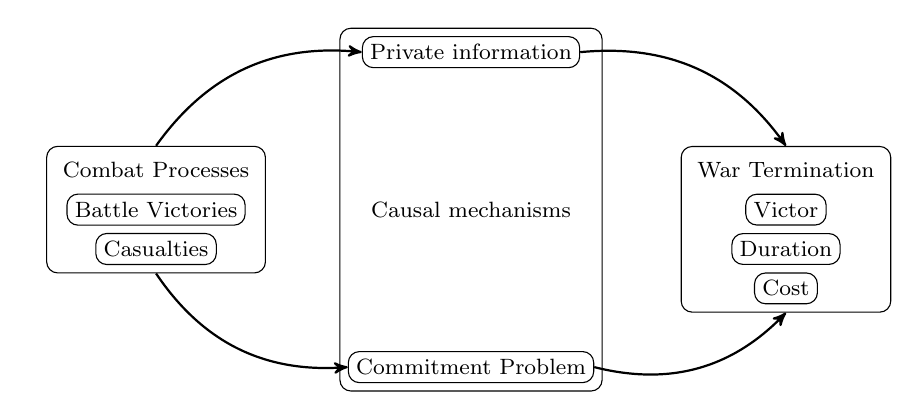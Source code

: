 \usetikzlibrary{shapes,arrows,fit}
\tikzset{
    %Define standard arrow tip
    >=stealth',
    %Define style for boxes
    punkt/.style={
           rectangle,
           rounded corners,
           draw,
           text centered},
    rectouter/.style={
      draw,
      rounded corners
    },
    % Define arrow style
    pil/.style={
           ->,
           thick}
}
\footnotesize
\begin{tikzpicture}[node distance=1cm, auto, scale=0.9]
  % Combat processes
 \node [] (combattitle) (combattitle) {Combat Processes};
 \node [punkt, below of=combattitle, node distance=0.5cm] (victory) {Battle Victories};
 \node [punkt, below of=victory, node distance=0.5cm] (casualties) {Casualties};
 \node [draw, rounded corners, fit={(combattitle) (victory) (casualties)}] (combat) {};

 % casual mechanisms
 \node [right of=combat, node distance=4cm] (dummy) {Causal mechanisms};
 \node [punkt, above of=dummy, node distance=2cm] (pi) {Private information};
 \node [punkt, below of=dummy, node distance=2cm] (cp) {Commitment
   Problem};
 \node [draw, rectouter, fit={(dummy) (pi) (cp)}] (causal) {};

 % war termination
 \node [punkt, right of=dummy, node distance=4cm] (wvictor)
 {Victor};
 \node [punkt, below of=wvictor, node distance=0.5cm] (wduration)
 {Duration};
 \node [punkt, below of=wduration, node distance=0.5cm] (wcost)
 {Cost};
 \node [above of=wvictor, node distance=0.5cm] (wterm)  {War Termination};
 \node[draw, rectouter, fit={(wterm) (wvictor) (wduration) (wcost)}] (end) {};

 % paths
 \draw [pil] (combat.north) to [bend left] (pi.west);
 \draw[pil] (combat.south) to [bend right] (cp.west);
 \draw[pil] (pi.east) to [bend left] (end.north);
 \draw[pil] (cp.east) to [bend right] (end.south);
\end{tikzpicture}